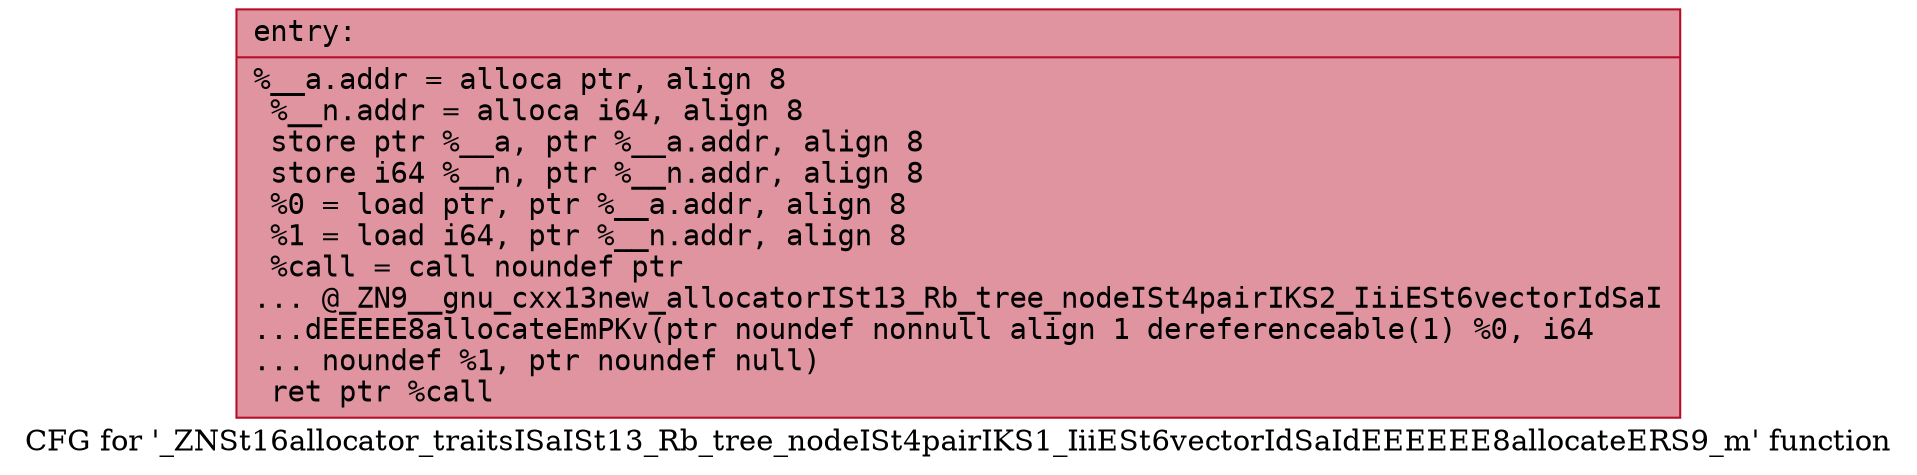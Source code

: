 digraph "CFG for '_ZNSt16allocator_traitsISaISt13_Rb_tree_nodeISt4pairIKS1_IiiESt6vectorIdSaIdEEEEEE8allocateERS9_m' function" {
	label="CFG for '_ZNSt16allocator_traitsISaISt13_Rb_tree_nodeISt4pairIKS1_IiiESt6vectorIdSaIdEEEEEE8allocateERS9_m' function";

	Node0x55e722db1330 [shape=record,color="#b70d28ff", style=filled, fillcolor="#b70d2870" fontname="Courier",label="{entry:\l|  %__a.addr = alloca ptr, align 8\l  %__n.addr = alloca i64, align 8\l  store ptr %__a, ptr %__a.addr, align 8\l  store i64 %__n, ptr %__n.addr, align 8\l  %0 = load ptr, ptr %__a.addr, align 8\l  %1 = load i64, ptr %__n.addr, align 8\l  %call = call noundef ptr\l... @_ZN9__gnu_cxx13new_allocatorISt13_Rb_tree_nodeISt4pairIKS2_IiiESt6vectorIdSaI\l...dEEEEE8allocateEmPKv(ptr noundef nonnull align 1 dereferenceable(1) %0, i64\l... noundef %1, ptr noundef null)\l  ret ptr %call\l}"];
}
